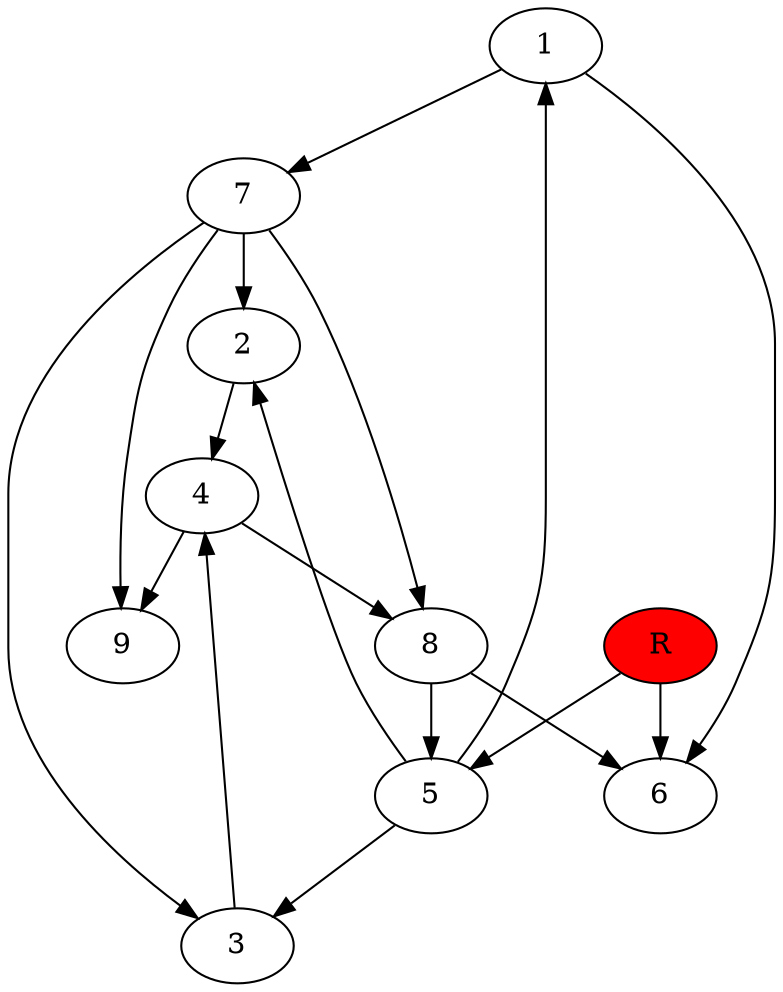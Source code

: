 digraph prb957 {
	1
	2
	3
	4
	5
	6
	7
	8
	R [fillcolor="#ff0000" style=filled]
	1 -> 6
	1 -> 7
	2 -> 4
	3 -> 4
	4 -> 8
	4 -> 9
	5 -> 1
	5 -> 2
	5 -> 3
	7 -> 2
	7 -> 3
	7 -> 8
	7 -> 9
	8 -> 5
	8 -> 6
	R -> 5
	R -> 6
}
